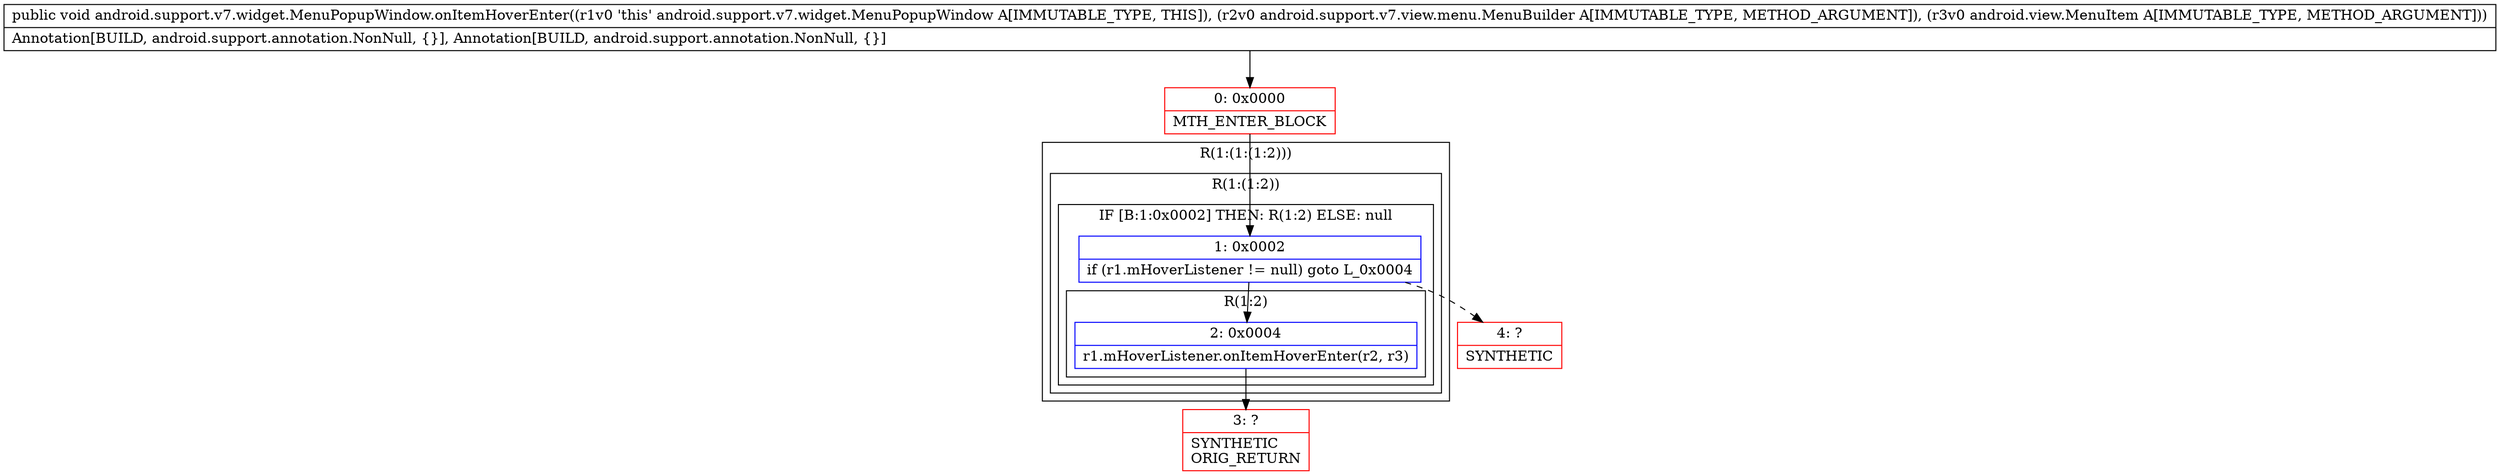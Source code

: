 digraph "CFG forandroid.support.v7.widget.MenuPopupWindow.onItemHoverEnter(Landroid\/support\/v7\/view\/menu\/MenuBuilder;Landroid\/view\/MenuItem;)V" {
subgraph cluster_Region_428669449 {
label = "R(1:(1:(1:2)))";
node [shape=record,color=blue];
subgraph cluster_Region_410580673 {
label = "R(1:(1:2))";
node [shape=record,color=blue];
subgraph cluster_IfRegion_1506792686 {
label = "IF [B:1:0x0002] THEN: R(1:2) ELSE: null";
node [shape=record,color=blue];
Node_1 [shape=record,label="{1\:\ 0x0002|if (r1.mHoverListener != null) goto L_0x0004\l}"];
subgraph cluster_Region_227458169 {
label = "R(1:2)";
node [shape=record,color=blue];
Node_2 [shape=record,label="{2\:\ 0x0004|r1.mHoverListener.onItemHoverEnter(r2, r3)\l}"];
}
}
}
}
Node_0 [shape=record,color=red,label="{0\:\ 0x0000|MTH_ENTER_BLOCK\l}"];
Node_3 [shape=record,color=red,label="{3\:\ ?|SYNTHETIC\lORIG_RETURN\l}"];
Node_4 [shape=record,color=red,label="{4\:\ ?|SYNTHETIC\l}"];
MethodNode[shape=record,label="{public void android.support.v7.widget.MenuPopupWindow.onItemHoverEnter((r1v0 'this' android.support.v7.widget.MenuPopupWindow A[IMMUTABLE_TYPE, THIS]), (r2v0 android.support.v7.view.menu.MenuBuilder A[IMMUTABLE_TYPE, METHOD_ARGUMENT]), (r3v0 android.view.MenuItem A[IMMUTABLE_TYPE, METHOD_ARGUMENT]))  | Annotation[BUILD, android.support.annotation.NonNull, \{\}], Annotation[BUILD, android.support.annotation.NonNull, \{\}]\l}"];
MethodNode -> Node_0;
Node_1 -> Node_2;
Node_1 -> Node_4[style=dashed];
Node_2 -> Node_3;
Node_0 -> Node_1;
}

